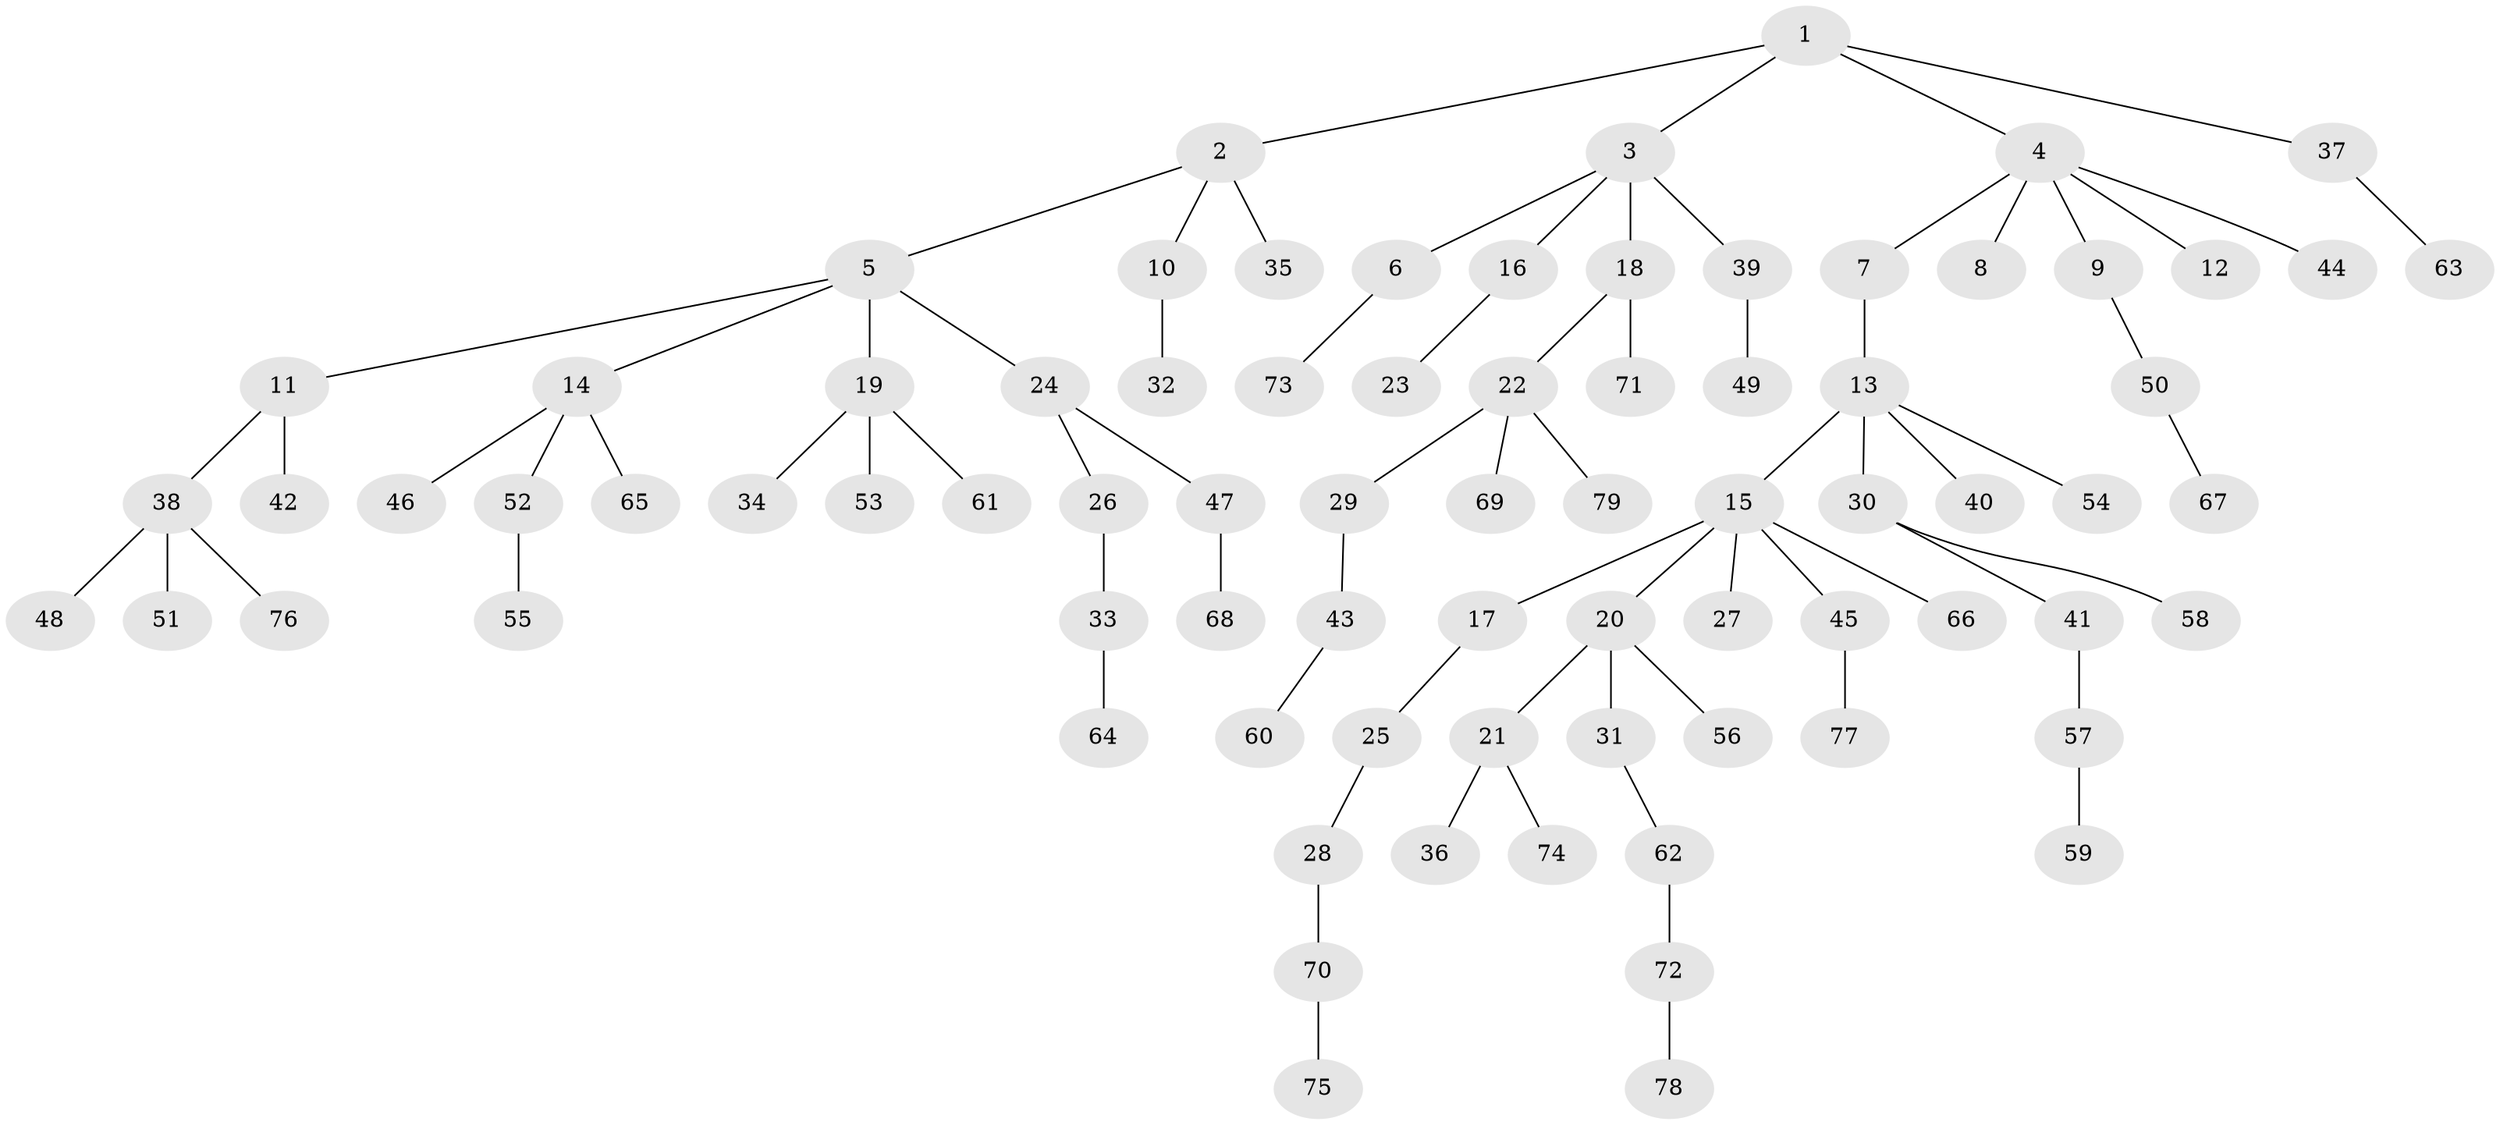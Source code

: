 // original degree distribution, {5: 0.038461538461538464, 6: 0.015384615384615385, 7: 0.015384615384615385, 3: 0.11538461538461539, 1: 0.49230769230769234, 4: 0.05384615384615385, 2: 0.2692307692307692}
// Generated by graph-tools (version 1.1) at 2025/51/03/04/25 22:51:28]
// undirected, 79 vertices, 78 edges
graph export_dot {
  node [color=gray90,style=filled];
  1;
  2;
  3;
  4;
  5;
  6;
  7;
  8;
  9;
  10;
  11;
  12;
  13;
  14;
  15;
  16;
  17;
  18;
  19;
  20;
  21;
  22;
  23;
  24;
  25;
  26;
  27;
  28;
  29;
  30;
  31;
  32;
  33;
  34;
  35;
  36;
  37;
  38;
  39;
  40;
  41;
  42;
  43;
  44;
  45;
  46;
  47;
  48;
  49;
  50;
  51;
  52;
  53;
  54;
  55;
  56;
  57;
  58;
  59;
  60;
  61;
  62;
  63;
  64;
  65;
  66;
  67;
  68;
  69;
  70;
  71;
  72;
  73;
  74;
  75;
  76;
  77;
  78;
  79;
  1 -- 2 [weight=1.0];
  1 -- 3 [weight=1.0];
  1 -- 4 [weight=1.0];
  1 -- 37 [weight=1.0];
  2 -- 5 [weight=1.0];
  2 -- 10 [weight=1.0];
  2 -- 35 [weight=1.0];
  3 -- 6 [weight=1.0];
  3 -- 16 [weight=1.0];
  3 -- 18 [weight=1.0];
  3 -- 39 [weight=1.0];
  4 -- 7 [weight=1.0];
  4 -- 8 [weight=1.0];
  4 -- 9 [weight=1.0];
  4 -- 12 [weight=1.0];
  4 -- 44 [weight=1.0];
  5 -- 11 [weight=1.0];
  5 -- 14 [weight=1.0];
  5 -- 19 [weight=1.0];
  5 -- 24 [weight=1.0];
  6 -- 73 [weight=1.0];
  7 -- 13 [weight=1.0];
  9 -- 50 [weight=1.0];
  10 -- 32 [weight=1.0];
  11 -- 38 [weight=1.0];
  11 -- 42 [weight=1.0];
  13 -- 15 [weight=1.0];
  13 -- 30 [weight=1.0];
  13 -- 40 [weight=1.0];
  13 -- 54 [weight=1.0];
  14 -- 46 [weight=1.0];
  14 -- 52 [weight=1.0];
  14 -- 65 [weight=1.0];
  15 -- 17 [weight=1.0];
  15 -- 20 [weight=1.0];
  15 -- 27 [weight=1.0];
  15 -- 45 [weight=1.0];
  15 -- 66 [weight=1.0];
  16 -- 23 [weight=1.0];
  17 -- 25 [weight=1.0];
  18 -- 22 [weight=1.0];
  18 -- 71 [weight=1.0];
  19 -- 34 [weight=1.0];
  19 -- 53 [weight=1.0];
  19 -- 61 [weight=1.0];
  20 -- 21 [weight=1.0];
  20 -- 31 [weight=1.0];
  20 -- 56 [weight=1.0];
  21 -- 36 [weight=1.0];
  21 -- 74 [weight=1.0];
  22 -- 29 [weight=1.0];
  22 -- 69 [weight=1.0];
  22 -- 79 [weight=1.0];
  24 -- 26 [weight=1.0];
  24 -- 47 [weight=1.0];
  25 -- 28 [weight=1.0];
  26 -- 33 [weight=1.0];
  28 -- 70 [weight=1.0];
  29 -- 43 [weight=1.0];
  30 -- 41 [weight=1.0];
  30 -- 58 [weight=1.0];
  31 -- 62 [weight=1.0];
  33 -- 64 [weight=1.0];
  37 -- 63 [weight=1.0];
  38 -- 48 [weight=1.0];
  38 -- 51 [weight=1.0];
  38 -- 76 [weight=1.0];
  39 -- 49 [weight=1.0];
  41 -- 57 [weight=1.0];
  43 -- 60 [weight=1.0];
  45 -- 77 [weight=2.0];
  47 -- 68 [weight=1.0];
  50 -- 67 [weight=1.0];
  52 -- 55 [weight=1.0];
  57 -- 59 [weight=1.0];
  62 -- 72 [weight=1.0];
  70 -- 75 [weight=1.0];
  72 -- 78 [weight=1.0];
}
